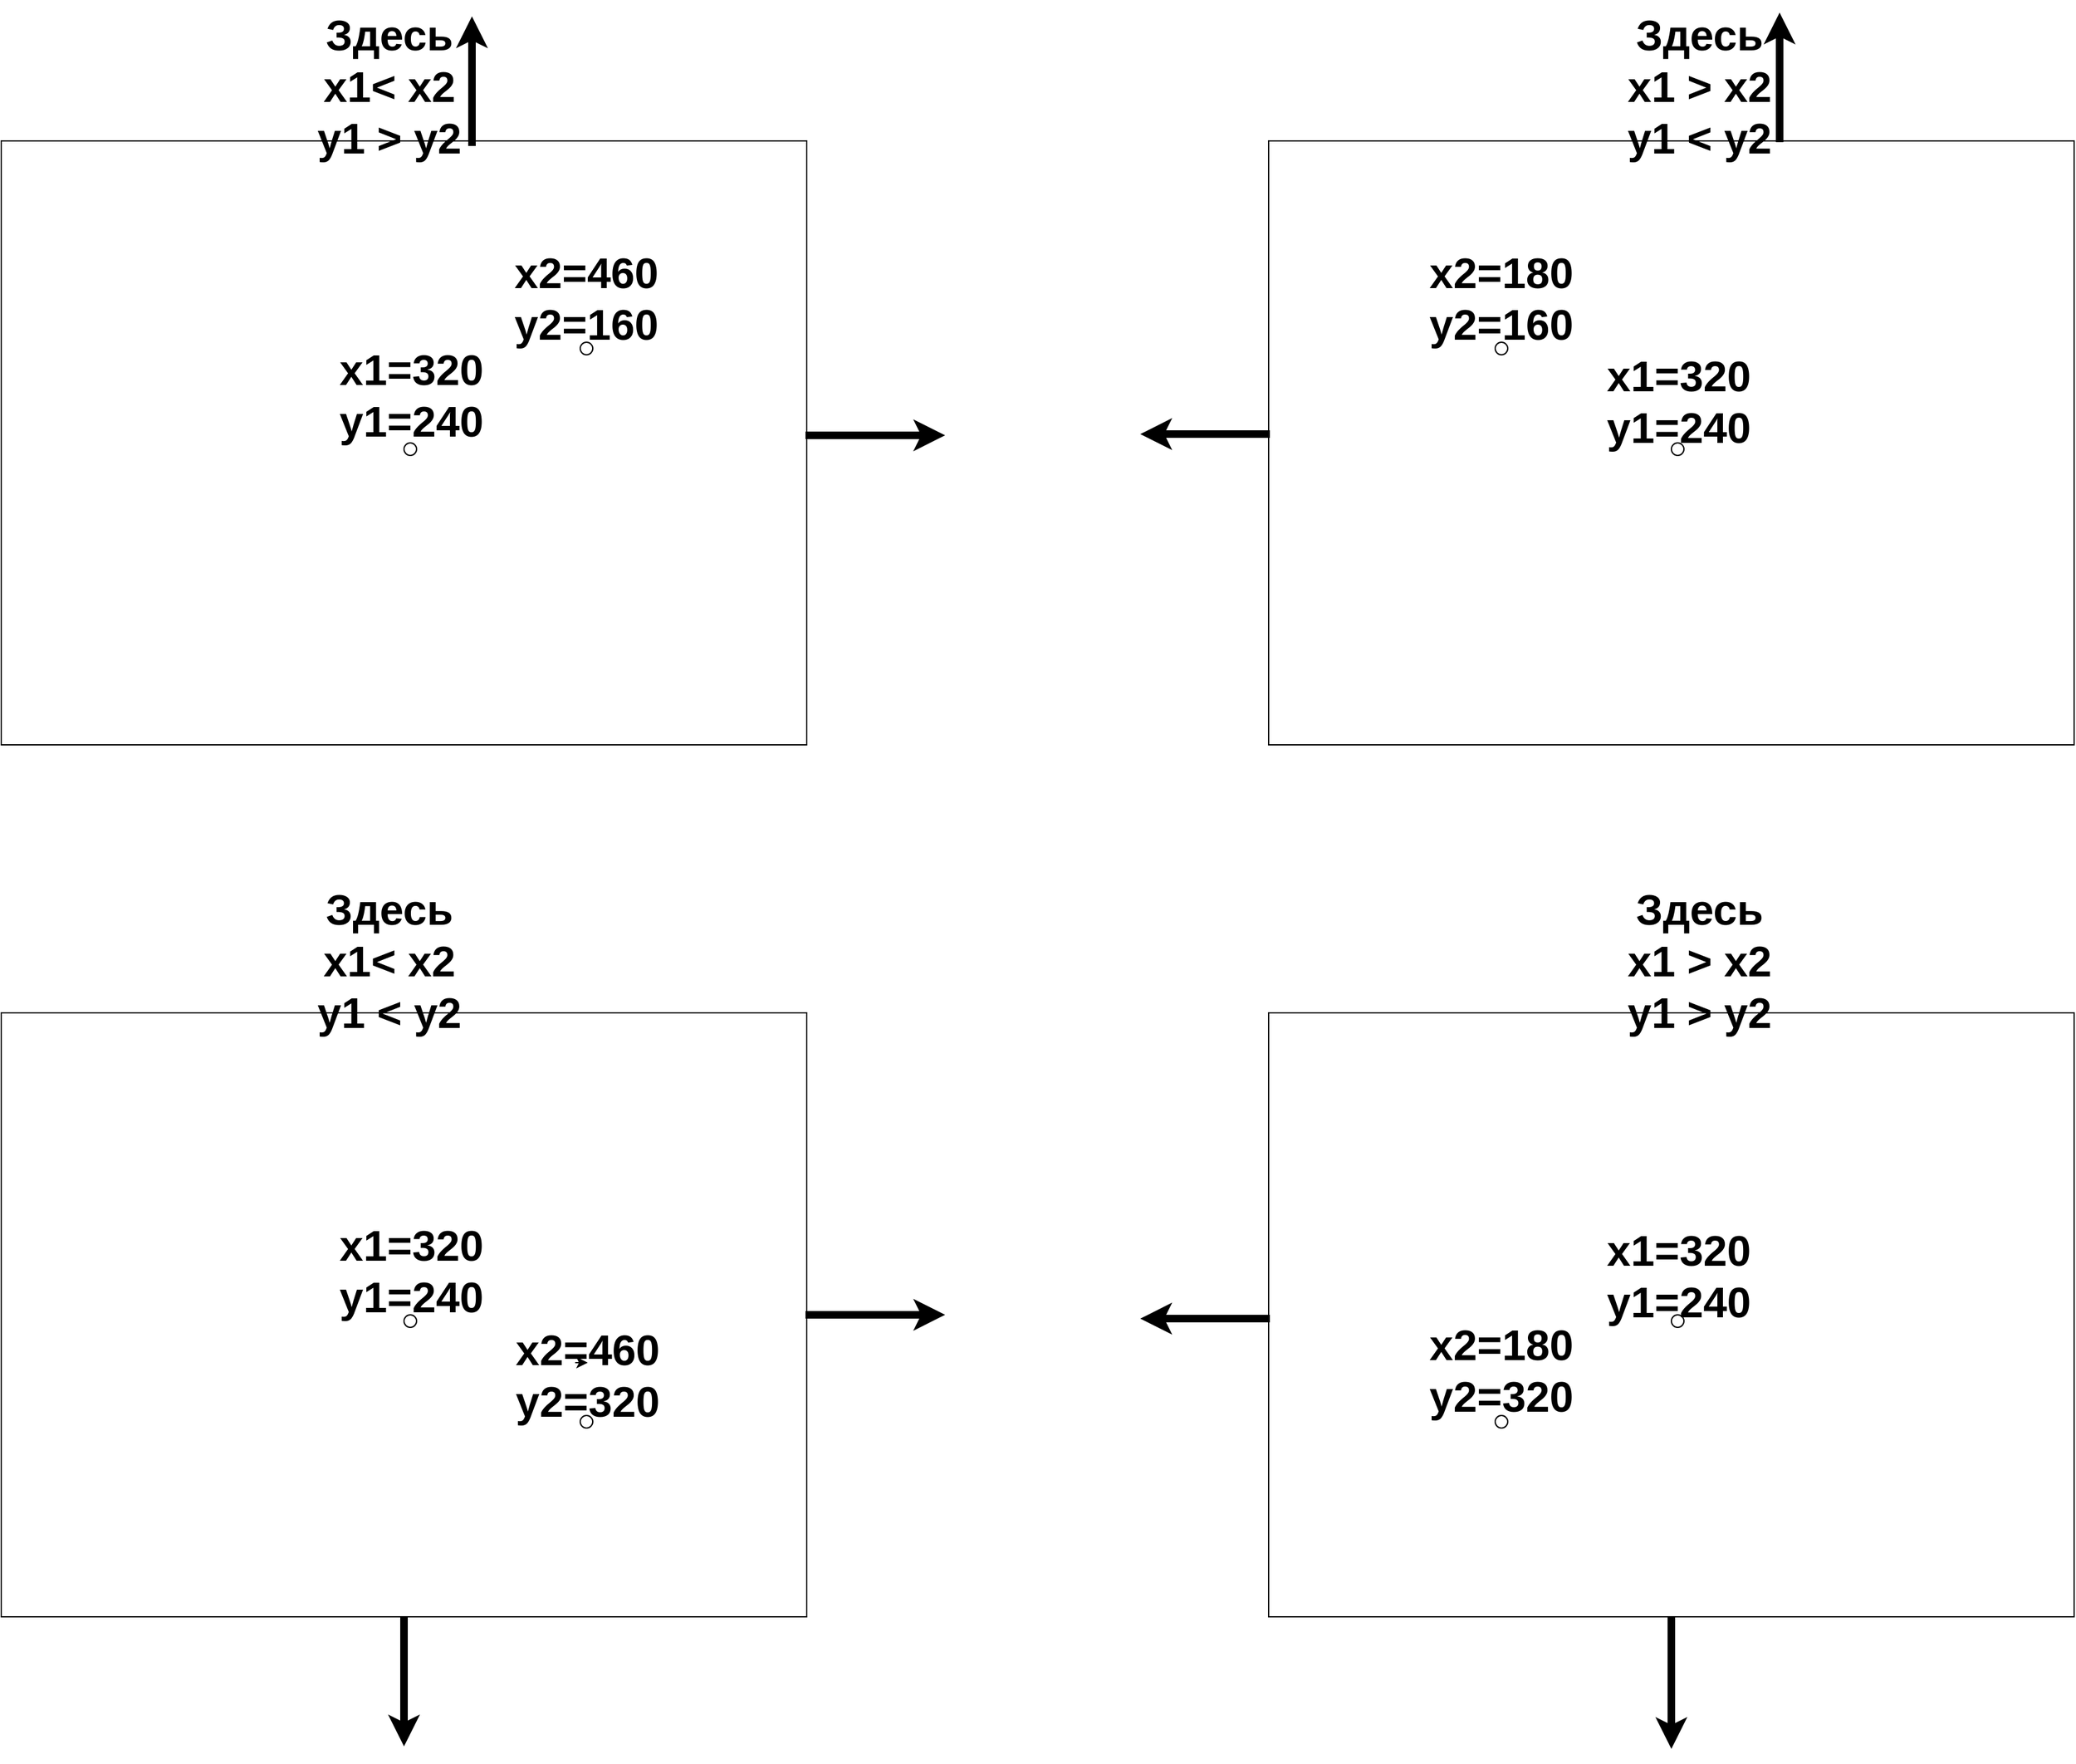 <mxfile version="14.4.3" type="device"><diagram id="Rm9yZ_xUX_7LhexMMZGR" name="Страница 1"><mxGraphModel dx="2844" dy="2064" grid="0" gridSize="10" guides="1" tooltips="1" connect="1" arrows="1" fold="1" page="0" pageScale="1" pageWidth="827" pageHeight="1169" background="none" math="0" shadow="0"><root><mxCell id="0"/><mxCell id="1" parent="0"/><mxCell id="kLhQyi_H8e8eD15Jsjqb-32" value="" style="rounded=0;whiteSpace=wrap;html=1;fontSize=15;" parent="1" vertex="1"><mxGeometry width="640" height="480" as="geometry"/></mxCell><mxCell id="kLhQyi_H8e8eD15Jsjqb-34" value="" style="verticalLabelPosition=bottom;verticalAlign=top;html=1;shape=mxgraph.flowchart.on-page_reference;fontSize=15;aspect=fixed;" parent="1" vertex="1"><mxGeometry x="460" y="160" width="10" height="10" as="geometry"/></mxCell><mxCell id="kLhQyi_H8e8eD15Jsjqb-35" value="" style="verticalLabelPosition=bottom;verticalAlign=top;html=1;shape=mxgraph.flowchart.on-page_reference;fontSize=15;aspect=fixed;" parent="1" vertex="1"><mxGeometry x="320" y="240" width="10" height="10" as="geometry"/></mxCell><mxCell id="kLhQyi_H8e8eD15Jsjqb-36" value="x1=320&lt;br style=&quot;font-size: 34px;&quot;&gt;y1=240" style="text;html=1;strokeColor=none;fillColor=none;align=center;verticalAlign=middle;whiteSpace=wrap;rounded=0;fontSize=34;fontStyle=1" parent="1" vertex="1"><mxGeometry x="306" y="192" width="40" height="20" as="geometry"/></mxCell><mxCell id="kLhQyi_H8e8eD15Jsjqb-37" value="x2=460&lt;br style=&quot;font-size: 34px;&quot;&gt;y2=160" style="text;html=1;strokeColor=none;fillColor=none;align=center;verticalAlign=middle;whiteSpace=wrap;rounded=0;fontSize=34;fontStyle=1" parent="1" vertex="1"><mxGeometry x="445" y="115" width="40" height="20" as="geometry"/></mxCell><mxCell id="kLhQyi_H8e8eD15Jsjqb-44" value="" style="rounded=0;whiteSpace=wrap;html=1;fontSize=15;" parent="1" vertex="1"><mxGeometry x="1007" width="640" height="480" as="geometry"/></mxCell><mxCell id="kLhQyi_H8e8eD15Jsjqb-45" value="" style="verticalLabelPosition=bottom;verticalAlign=top;html=1;shape=mxgraph.flowchart.on-page_reference;fontSize=15;aspect=fixed;" parent="1" vertex="1"><mxGeometry x="1187" y="160" width="10" height="10" as="geometry"/></mxCell><mxCell id="kLhQyi_H8e8eD15Jsjqb-46" value="" style="verticalLabelPosition=bottom;verticalAlign=top;html=1;shape=mxgraph.flowchart.on-page_reference;fontSize=15;aspect=fixed;" parent="1" vertex="1"><mxGeometry x="1327" y="240" width="10" height="10" as="geometry"/></mxCell><mxCell id="kLhQyi_H8e8eD15Jsjqb-47" value="x1=320&lt;br style=&quot;font-size: 34px;&quot;&gt;y1=240" style="text;html=1;strokeColor=none;fillColor=none;align=center;verticalAlign=middle;whiteSpace=wrap;rounded=0;fontSize=34;fontStyle=1" parent="1" vertex="1"><mxGeometry x="1313" y="197" width="40" height="20" as="geometry"/></mxCell><mxCell id="kLhQyi_H8e8eD15Jsjqb-48" value="x2=180&lt;br style=&quot;font-size: 34px;&quot;&gt;y2=160" style="text;html=1;strokeColor=none;fillColor=none;align=center;verticalAlign=middle;whiteSpace=wrap;rounded=0;fontSize=34;fontStyle=1" parent="1" vertex="1"><mxGeometry x="1172" y="115" width="40" height="20" as="geometry"/></mxCell><mxCell id="kLhQyi_H8e8eD15Jsjqb-49" value="" style="rounded=0;whiteSpace=wrap;html=1;fontSize=15;flipV=1;" parent="1" vertex="1"><mxGeometry y="693" width="640" height="480" as="geometry"/></mxCell><mxCell id="kLhQyi_H8e8eD15Jsjqb-50" value="" style="verticalLabelPosition=bottom;verticalAlign=top;html=1;shape=mxgraph.flowchart.on-page_reference;fontSize=15;aspect=fixed;flipV=1;" parent="1" vertex="1"><mxGeometry x="460" y="1013" width="10" height="10" as="geometry"/></mxCell><mxCell id="kLhQyi_H8e8eD15Jsjqb-51" value="" style="verticalLabelPosition=bottom;verticalAlign=top;html=1;shape=mxgraph.flowchart.on-page_reference;fontSize=15;aspect=fixed;flipV=1;" parent="1" vertex="1"><mxGeometry x="320" y="933" width="10" height="10" as="geometry"/></mxCell><mxCell id="kLhQyi_H8e8eD15Jsjqb-52" value="x1=320&lt;br style=&quot;font-size: 34px;&quot;&gt;y1=240" style="text;html=1;strokeColor=none;fillColor=none;align=center;verticalAlign=middle;whiteSpace=wrap;rounded=0;fontSize=34;flipV=1;fontStyle=1" parent="1" vertex="1"><mxGeometry x="306" y="888" width="40" height="20" as="geometry"/></mxCell><mxCell id="kLhQyi_H8e8eD15Jsjqb-53" value="x2=460&lt;br style=&quot;font-size: 34px;&quot;&gt;y2=320" style="text;html=1;strokeColor=none;fillColor=none;align=center;verticalAlign=middle;whiteSpace=wrap;rounded=0;fontSize=34;flipV=1;fontStyle=1" parent="1" vertex="1"><mxGeometry x="446" y="971" width="40" height="20" as="geometry"/></mxCell><mxCell id="kLhQyi_H8e8eD15Jsjqb-54" value="" style="rounded=0;whiteSpace=wrap;html=1;fontSize=15;flipV=1;" parent="1" vertex="1"><mxGeometry x="1007" y="693" width="640" height="480" as="geometry"/></mxCell><mxCell id="kLhQyi_H8e8eD15Jsjqb-55" value="" style="verticalLabelPosition=bottom;verticalAlign=top;html=1;shape=mxgraph.flowchart.on-page_reference;fontSize=15;aspect=fixed;flipV=1;" parent="1" vertex="1"><mxGeometry x="1187" y="1013" width="10" height="10" as="geometry"/></mxCell><mxCell id="kLhQyi_H8e8eD15Jsjqb-56" value="" style="verticalLabelPosition=bottom;verticalAlign=top;html=1;shape=mxgraph.flowchart.on-page_reference;fontSize=15;aspect=fixed;flipV=1;" parent="1" vertex="1"><mxGeometry x="1327" y="933" width="10" height="10" as="geometry"/></mxCell><mxCell id="kLhQyi_H8e8eD15Jsjqb-57" value="x1=320&lt;br style=&quot;font-size: 34px;&quot;&gt;y1=240" style="text;html=1;strokeColor=none;fillColor=none;align=center;verticalAlign=middle;whiteSpace=wrap;rounded=0;fontSize=34;flipV=1;fontStyle=1" parent="1" vertex="1"><mxGeometry x="1313" y="892" width="40" height="20" as="geometry"/></mxCell><mxCell id="kLhQyi_H8e8eD15Jsjqb-58" value="x2=180&lt;br style=&quot;font-size: 34px;&quot;&gt;y2=320" style="text;html=1;strokeColor=none;fillColor=none;align=center;verticalAlign=middle;whiteSpace=wrap;rounded=0;fontSize=34;flipV=1;fontStyle=1" parent="1" vertex="1"><mxGeometry x="1172" y="967" width="40" height="20" as="geometry"/></mxCell><mxCell id="kLhQyi_H8e8eD15Jsjqb-59" value="Здесь&lt;br style=&quot;font-size: 34px;&quot;&gt;x1&amp;lt; x2&lt;br style=&quot;font-size: 34px;&quot;&gt;y1 &amp;gt; y2" style="text;html=1;strokeColor=none;fillColor=none;align=center;verticalAlign=middle;whiteSpace=wrap;rounded=0;fontSize=34;fontStyle=1" parent="1" vertex="1"><mxGeometry x="131" y="-69" width="355" height="52" as="geometry"/></mxCell><mxCell id="kLhQyi_H8e8eD15Jsjqb-63" value="Здесь&lt;br style=&quot;font-size: 34px;&quot;&gt;x1 &amp;gt; x2&lt;br style=&quot;font-size: 34px;&quot;&gt;y1 &amp;lt; y2" style="text;html=1;strokeColor=none;fillColor=none;align=center;verticalAlign=middle;whiteSpace=wrap;rounded=0;fontSize=34;fontStyle=1" parent="1" vertex="1"><mxGeometry x="1172" y="-69" width="355" height="52" as="geometry"/></mxCell><mxCell id="kLhQyi_H8e8eD15Jsjqb-64" value="Здесь&lt;br style=&quot;font-size: 34px;&quot;&gt;x1&amp;lt; x2&lt;br style=&quot;font-size: 34px;&quot;&gt;y1 &amp;lt; y2" style="text;html=1;strokeColor=none;fillColor=none;align=center;verticalAlign=middle;whiteSpace=wrap;rounded=0;fontSize=34;fontStyle=1" parent="1" vertex="1"><mxGeometry x="131" y="626" width="355" height="52" as="geometry"/></mxCell><mxCell id="kLhQyi_H8e8eD15Jsjqb-65" value="Здесь&lt;br style=&quot;font-size: 34px;&quot;&gt;x1 &amp;gt; x2&lt;br style=&quot;font-size: 34px;&quot;&gt;y1 &amp;gt; y2" style="text;html=1;strokeColor=none;fillColor=none;align=center;verticalAlign=middle;whiteSpace=wrap;rounded=0;fontSize=34;fontStyle=1" parent="1" vertex="1"><mxGeometry x="1172" y="626" width="355" height="52" as="geometry"/></mxCell><mxCell id="fCgOYp8XFhxuQz4Mg3T1-1" style="edgeStyle=orthogonalEdgeStyle;rounded=0;orthogonalLoop=1;jettySize=auto;html=1;exitX=0.25;exitY=0;exitDx=0;exitDy=0;entryX=0.5;entryY=0;entryDx=0;entryDy=0;fontSize=30;fontStyle=1" edge="1" parent="1" source="kLhQyi_H8e8eD15Jsjqb-53" target="kLhQyi_H8e8eD15Jsjqb-53"><mxGeometry relative="1" as="geometry"/></mxCell><mxCell id="fCgOYp8XFhxuQz4Mg3T1-14" value="" style="endArrow=classic;html=1;strokeWidth=6;fontSize=30;exitX=0.5;exitY=1;exitDx=0;exitDy=0;entryX=0.5;entryY=1;entryDx=0;entryDy=0;" edge="1" parent="1"><mxGeometry width="50" height="50" relative="1" as="geometry"><mxPoint x="374" y="4" as="sourcePoint"/><mxPoint x="374" y="-99" as="targetPoint"/></mxGeometry></mxCell><mxCell id="fCgOYp8XFhxuQz4Mg3T1-18" value="" style="endArrow=classic;html=1;strokeWidth=6;fontSize=30;" edge="1" parent="1"><mxGeometry width="50" height="50" relative="1" as="geometry"><mxPoint x="639" y="234" as="sourcePoint"/><mxPoint x="750" y="234" as="targetPoint"/></mxGeometry></mxCell><mxCell id="fCgOYp8XFhxuQz4Mg3T1-23" value="" style="endArrow=classic;html=1;strokeWidth=6;fontSize=30;exitX=0.5;exitY=1;exitDx=0;exitDy=0;entryX=0.5;entryY=1;entryDx=0;entryDy=0;" edge="1" parent="1"><mxGeometry width="50" height="50" relative="1" as="geometry"><mxPoint x="1413" y="1" as="sourcePoint"/><mxPoint x="1413" y="-102" as="targetPoint"/></mxGeometry></mxCell><mxCell id="fCgOYp8XFhxuQz4Mg3T1-24" value="" style="endArrow=classic;html=1;strokeWidth=6;fontSize=30;" edge="1" parent="1"><mxGeometry width="50" height="50" relative="1" as="geometry"><mxPoint x="1008" y="233" as="sourcePoint"/><mxPoint x="905" y="233" as="targetPoint"/></mxGeometry></mxCell><mxCell id="fCgOYp8XFhxuQz4Mg3T1-26" value="" style="endArrow=classic;html=1;strokeWidth=6;fontSize=34;entryX=1;entryY=0.5;entryDx=0;entryDy=0;" edge="1" parent="1"><mxGeometry width="50" height="50" relative="1" as="geometry"><mxPoint x="639" y="933" as="sourcePoint"/><mxPoint x="750" y="933" as="targetPoint"/></mxGeometry></mxCell><mxCell id="fCgOYp8XFhxuQz4Mg3T1-27" value="" style="endArrow=classic;html=1;strokeWidth=6;fontSize=34;" edge="1" parent="1"><mxGeometry width="50" height="50" relative="1" as="geometry"><mxPoint x="1008" y="936" as="sourcePoint"/><mxPoint x="905" y="936" as="targetPoint"/></mxGeometry></mxCell><mxCell id="fCgOYp8XFhxuQz4Mg3T1-28" value="" style="endArrow=classic;html=1;strokeWidth=6;fontSize=34;exitX=0.5;exitY=1;exitDx=0;exitDy=0;" edge="1" parent="1" source="kLhQyi_H8e8eD15Jsjqb-49"><mxGeometry width="50" height="50" relative="1" as="geometry"><mxPoint x="961" y="669" as="sourcePoint"/><mxPoint x="320" y="1276" as="targetPoint"/></mxGeometry></mxCell><mxCell id="fCgOYp8XFhxuQz4Mg3T1-29" value="" style="endArrow=classic;html=1;strokeWidth=6;fontSize=34;exitX=0.5;exitY=1;exitDx=0;exitDy=0;" edge="1" parent="1" source="kLhQyi_H8e8eD15Jsjqb-54"><mxGeometry width="50" height="50" relative="1" as="geometry"><mxPoint x="1413" y="1175" as="sourcePoint"/><mxPoint x="1327" y="1278" as="targetPoint"/></mxGeometry></mxCell></root></mxGraphModel></diagram></mxfile>